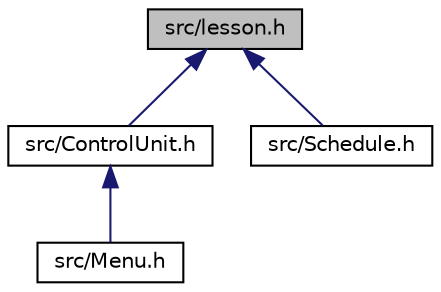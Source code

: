 digraph "src/lesson.h"
{
 // LATEX_PDF_SIZE
  edge [fontname="Helvetica",fontsize="10",labelfontname="Helvetica",labelfontsize="10"];
  node [fontname="Helvetica",fontsize="10",shape=record];
  Node1 [label="src/lesson.h",height=0.2,width=0.4,color="black", fillcolor="grey75", style="filled", fontcolor="black",tooltip=" "];
  Node1 -> Node2 [dir="back",color="midnightblue",fontsize="10",style="solid"];
  Node2 [label="src/ControlUnit.h",height=0.2,width=0.4,color="black", fillcolor="white", style="filled",URL="$_control_unit_8h.html",tooltip=" "];
  Node2 -> Node3 [dir="back",color="midnightblue",fontsize="10",style="solid"];
  Node3 [label="src/Menu.h",height=0.2,width=0.4,color="black", fillcolor="white", style="filled",URL="$_menu_8h.html",tooltip=" "];
  Node1 -> Node4 [dir="back",color="midnightblue",fontsize="10",style="solid"];
  Node4 [label="src/Schedule.h",height=0.2,width=0.4,color="black", fillcolor="white", style="filled",URL="$_schedule_8h.html",tooltip=" "];
}
